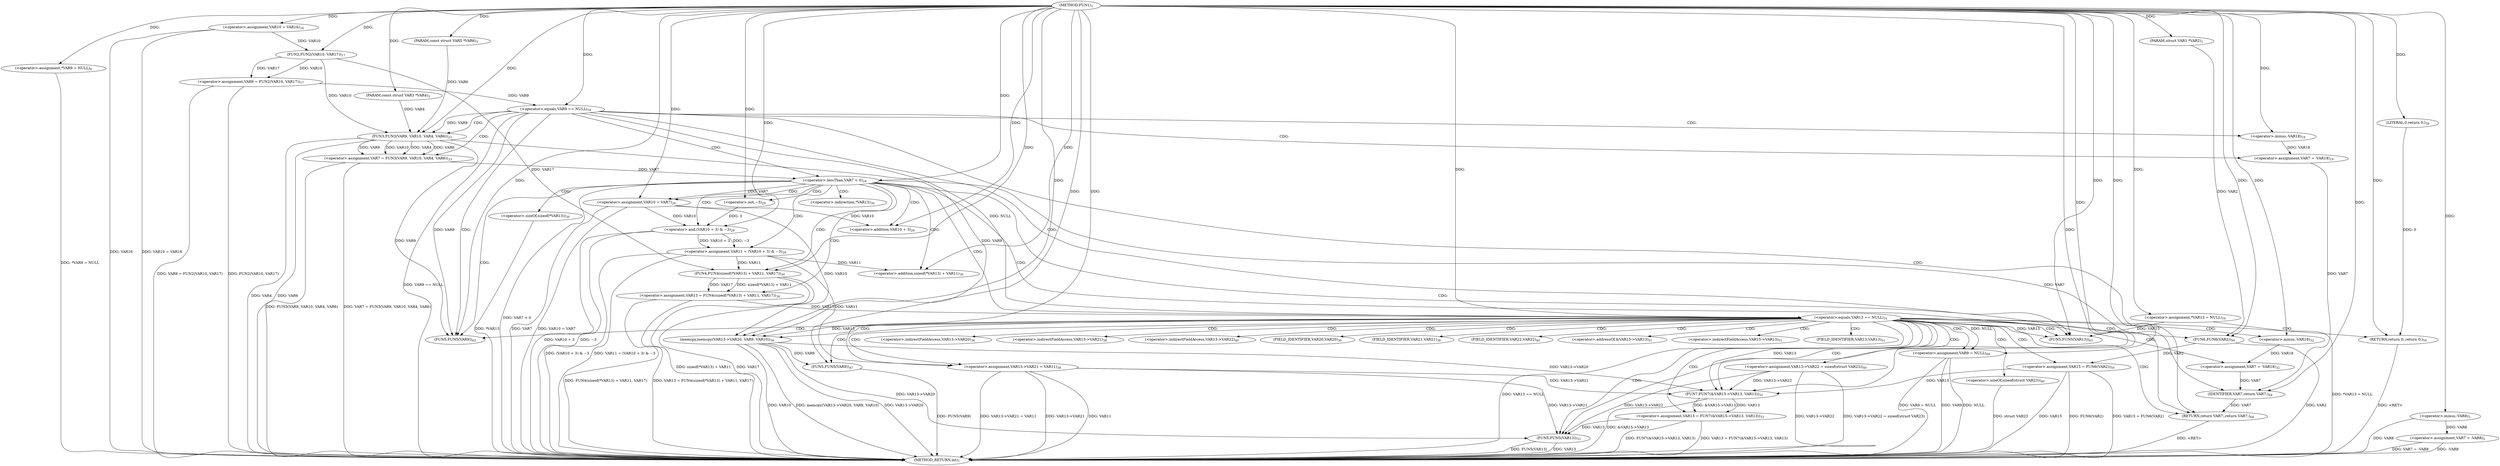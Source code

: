 digraph "FUN1" {  
"8" [label = <(METHOD,FUN1)<SUB>1</SUB>> ]
"135" [label = <(METHOD_RETURN,int)<SUB>1</SUB>> ]
"9" [label = <(PARAM,struct VAR1 *VAR2)<SUB>1</SUB>> ]
"10" [label = <(PARAM,const struct VAR3 *VAR4)<SUB>2</SUB>> ]
"11" [label = <(PARAM,const struct VAR5 *VAR6)<SUB>3</SUB>> ]
"14" [label = <(&lt;operator&gt;.assignment,VAR7 = -VAR8)<SUB>5</SUB>> ]
"19" [label = <(&lt;operator&gt;.assignment,*VAR9 = NULL)<SUB>6</SUB>> ]
"25" [label = <(&lt;operator&gt;.assignment,*VAR13 = NULL)<SUB>10</SUB>> ]
"29" [label = <(&lt;operator&gt;.assignment,VAR10 = VAR16)<SUB>16</SUB>> ]
"32" [label = <(&lt;operator&gt;.assignment,VAR9 = FUN2(VAR10, VAR17))<SUB>17</SUB>> ]
"47" [label = <(&lt;operator&gt;.assignment,VAR7 = FUN3(VAR9, VAR10, VAR4, VAR6))<SUB>23</SUB>> ]
"60" [label = <(&lt;operator&gt;.assignment,VAR10 = VAR7)<SUB>26</SUB>> ]
"63" [label = <(&lt;operator&gt;.assignment,VAR11 = (VAR10 + 3) &amp; ~3)<SUB>29</SUB>> ]
"71" [label = <(&lt;operator&gt;.assignment,VAR13 = FUN4(sizeof(*VAR13) + VAR11, VAR17))<SUB>30</SUB>> ]
"90" [label = <(memcpy,memcpy(VAR13-&gt;VAR20, VAR9, VAR10))<SUB>36</SUB>> ]
"96" [label = <(&lt;operator&gt;.assignment,VAR13-&gt;VAR21 = VAR11)<SUB>38</SUB>> ]
"101" [label = <(&lt;operator&gt;.assignment,VAR13-&gt;VAR22 = sizeof(struct VAR23))<SUB>40</SUB>> ]
"107" [label = <(FUN5,FUN5(VAR9))<SUB>47</SUB>> ]
"109" [label = <(&lt;operator&gt;.assignment,VAR9 = NULL)<SUB>48</SUB>> ]
"112" [label = <(&lt;operator&gt;.assignment,VAR15 = FUN6(VAR2))<SUB>50</SUB>> ]
"116" [label = <(&lt;operator&gt;.assignment,VAR13 = FUN7(&amp;VAR15-&gt;VAR13, VAR13))<SUB>51</SUB>> ]
"124" [label = <(FUN5,FUN5(VAR13))<SUB>53</SUB>> ]
"126" [label = <(RETURN,return 0;,return 0;)<SUB>59</SUB>> ]
"129" [label = <(FUN5,FUN5(VAR9))<SUB>62</SUB>> ]
"131" [label = <(FUN5,FUN5(VAR13))<SUB>63</SUB>> ]
"133" [label = <(RETURN,return VAR7;,return VAR7;)<SUB>64</SUB>> ]
"38" [label = <(&lt;operator&gt;.equals,VAR9 == NULL)<SUB>18</SUB>> ]
"55" [label = <(&lt;operator&gt;.lessThan,VAR7 &lt; 0)<SUB>24</SUB>> ]
"81" [label = <(&lt;operator&gt;.equals,VAR13 == NULL)<SUB>31</SUB>> ]
"127" [label = <(LITERAL,0,return 0;)<SUB>59</SUB>> ]
"134" [label = <(IDENTIFIER,VAR7,return VAR7;)<SUB>64</SUB>> ]
"16" [label = <(&lt;operator&gt;.minus,-VAR8)<SUB>5</SUB>> ]
"34" [label = <(FUN2,FUN2(VAR10, VAR17))<SUB>17</SUB>> ]
"42" [label = <(&lt;operator&gt;.assignment,VAR7 = -VAR18)<SUB>19</SUB>> ]
"49" [label = <(FUN3,FUN3(VAR9, VAR10, VAR4, VAR6))<SUB>23</SUB>> ]
"65" [label = <(&lt;operator&gt;.and,(VAR10 + 3) &amp; ~3)<SUB>29</SUB>> ]
"73" [label = <(FUN4,FUN4(sizeof(*VAR13) + VAR11, VAR17))<SUB>30</SUB>> ]
"85" [label = <(&lt;operator&gt;.assignment,VAR7 = -VAR18)<SUB>32</SUB>> ]
"105" [label = <(&lt;operator&gt;.sizeOf,sizeof(struct VAR23))<SUB>40</SUB>> ]
"114" [label = <(FUN6,FUN6(VAR2))<SUB>50</SUB>> ]
"118" [label = <(FUN7,FUN7(&amp;VAR15-&gt;VAR13, VAR13))<SUB>51</SUB>> ]
"66" [label = <(&lt;operator&gt;.addition,VAR10 + 3)<SUB>29</SUB>> ]
"69" [label = <(&lt;operator&gt;.not,~3)<SUB>29</SUB>> ]
"74" [label = <(&lt;operator&gt;.addition,sizeof(*VAR13) + VAR11)<SUB>30</SUB>> ]
"44" [label = <(&lt;operator&gt;.minus,-VAR18)<SUB>19</SUB>> ]
"75" [label = <(&lt;operator&gt;.sizeOf,sizeof(*VAR13))<SUB>30</SUB>> ]
"87" [label = <(&lt;operator&gt;.minus,-VAR18)<SUB>32</SUB>> ]
"91" [label = <(&lt;operator&gt;.indirectFieldAccess,VAR13-&gt;VAR20)<SUB>36</SUB>> ]
"97" [label = <(&lt;operator&gt;.indirectFieldAccess,VAR13-&gt;VAR21)<SUB>38</SUB>> ]
"102" [label = <(&lt;operator&gt;.indirectFieldAccess,VAR13-&gt;VAR22)<SUB>40</SUB>> ]
"93" [label = <(FIELD_IDENTIFIER,VAR20,VAR20)<SUB>36</SUB>> ]
"99" [label = <(FIELD_IDENTIFIER,VAR21,VAR21)<SUB>38</SUB>> ]
"104" [label = <(FIELD_IDENTIFIER,VAR22,VAR22)<SUB>40</SUB>> ]
"119" [label = <(&lt;operator&gt;.addressOf,&amp;VAR15-&gt;VAR13)<SUB>51</SUB>> ]
"120" [label = <(&lt;operator&gt;.indirectFieldAccess,VAR15-&gt;VAR13)<SUB>51</SUB>> ]
"76" [label = <(&lt;operator&gt;.indirection,*VAR13)<SUB>30</SUB>> ]
"122" [label = <(FIELD_IDENTIFIER,VAR13,VAR13)<SUB>51</SUB>> ]
  "126" -> "135"  [ label = "DDG: &lt;RET&gt;"] 
  "133" -> "135"  [ label = "DDG: &lt;RET&gt;"] 
  "14" -> "135"  [ label = "DDG: -VAR8"] 
  "14" -> "135"  [ label = "DDG: VAR7 = -VAR8"] 
  "19" -> "135"  [ label = "DDG: *VAR9 = NULL"] 
  "25" -> "135"  [ label = "DDG: *VAR13 = NULL"] 
  "29" -> "135"  [ label = "DDG: VAR10 = VAR16"] 
  "32" -> "135"  [ label = "DDG: FUN2(VAR10, VAR17)"] 
  "32" -> "135"  [ label = "DDG: VAR9 = FUN2(VAR10, VAR17)"] 
  "38" -> "135"  [ label = "DDG: VAR9 == NULL"] 
  "49" -> "135"  [ label = "DDG: VAR4"] 
  "49" -> "135"  [ label = "DDG: VAR6"] 
  "47" -> "135"  [ label = "DDG: FUN3(VAR9, VAR10, VAR4, VAR6)"] 
  "47" -> "135"  [ label = "DDG: VAR7 = FUN3(VAR9, VAR10, VAR4, VAR6)"] 
  "55" -> "135"  [ label = "DDG: VAR7 &lt; 0"] 
  "60" -> "135"  [ label = "DDG: VAR7"] 
  "60" -> "135"  [ label = "DDG: VAR10 = VAR7"] 
  "65" -> "135"  [ label = "DDG: VAR10 + 3"] 
  "65" -> "135"  [ label = "DDG: ~3"] 
  "63" -> "135"  [ label = "DDG: (VAR10 + 3) &amp; ~3"] 
  "63" -> "135"  [ label = "DDG: VAR11 = (VAR10 + 3) &amp; ~3"] 
  "75" -> "135"  [ label = "DDG: *VAR13"] 
  "73" -> "135"  [ label = "DDG: sizeof(*VAR13) + VAR11"] 
  "73" -> "135"  [ label = "DDG: VAR17"] 
  "71" -> "135"  [ label = "DDG: FUN4(sizeof(*VAR13) + VAR11, VAR17)"] 
  "71" -> "135"  [ label = "DDG: VAR13 = FUN4(sizeof(*VAR13) + VAR11, VAR17)"] 
  "81" -> "135"  [ label = "DDG: VAR13 == NULL"] 
  "90" -> "135"  [ label = "DDG: VAR13-&gt;VAR20"] 
  "90" -> "135"  [ label = "DDG: VAR10"] 
  "90" -> "135"  [ label = "DDG: memcpy(VAR13-&gt;VAR20, VAR9, VAR10)"] 
  "96" -> "135"  [ label = "DDG: VAR13-&gt;VAR21"] 
  "96" -> "135"  [ label = "DDG: VAR11"] 
  "96" -> "135"  [ label = "DDG: VAR13-&gt;VAR21 = VAR11"] 
  "101" -> "135"  [ label = "DDG: VAR13-&gt;VAR22"] 
  "101" -> "135"  [ label = "DDG: VAR13-&gt;VAR22 = sizeof(struct VAR23)"] 
  "107" -> "135"  [ label = "DDG: FUN5(VAR9)"] 
  "109" -> "135"  [ label = "DDG: VAR9"] 
  "109" -> "135"  [ label = "DDG: NULL"] 
  "109" -> "135"  [ label = "DDG: VAR9 = NULL"] 
  "112" -> "135"  [ label = "DDG: VAR15"] 
  "114" -> "135"  [ label = "DDG: VAR2"] 
  "112" -> "135"  [ label = "DDG: FUN6(VAR2)"] 
  "112" -> "135"  [ label = "DDG: VAR15 = FUN6(VAR2)"] 
  "118" -> "135"  [ label = "DDG: &amp;VAR15-&gt;VAR13"] 
  "116" -> "135"  [ label = "DDG: FUN7(&amp;VAR15-&gt;VAR13, VAR13)"] 
  "116" -> "135"  [ label = "DDG: VAR13 = FUN7(&amp;VAR15-&gt;VAR13, VAR13)"] 
  "124" -> "135"  [ label = "DDG: VAR13"] 
  "124" -> "135"  [ label = "DDG: FUN5(VAR13)"] 
  "105" -> "135"  [ label = "DDG: struct VAR23"] 
  "16" -> "135"  [ label = "DDG: VAR8"] 
  "29" -> "135"  [ label = "DDG: VAR16"] 
  "8" -> "9"  [ label = "DDG: "] 
  "8" -> "10"  [ label = "DDG: "] 
  "8" -> "11"  [ label = "DDG: "] 
  "16" -> "14"  [ label = "DDG: VAR8"] 
  "8" -> "19"  [ label = "DDG: "] 
  "8" -> "25"  [ label = "DDG: "] 
  "8" -> "29"  [ label = "DDG: "] 
  "34" -> "32"  [ label = "DDG: VAR10"] 
  "34" -> "32"  [ label = "DDG: VAR17"] 
  "49" -> "47"  [ label = "DDG: VAR9"] 
  "49" -> "47"  [ label = "DDG: VAR10"] 
  "49" -> "47"  [ label = "DDG: VAR4"] 
  "49" -> "47"  [ label = "DDG: VAR6"] 
  "55" -> "60"  [ label = "DDG: VAR7"] 
  "8" -> "60"  [ label = "DDG: "] 
  "65" -> "63"  [ label = "DDG: VAR10 + 3"] 
  "65" -> "63"  [ label = "DDG: ~3"] 
  "73" -> "71"  [ label = "DDG: sizeof(*VAR13) + VAR11"] 
  "73" -> "71"  [ label = "DDG: VAR17"] 
  "8" -> "96"  [ label = "DDG: "] 
  "63" -> "96"  [ label = "DDG: VAR11"] 
  "81" -> "109"  [ label = "DDG: NULL"] 
  "8" -> "109"  [ label = "DDG: "] 
  "114" -> "112"  [ label = "DDG: VAR2"] 
  "118" -> "116"  [ label = "DDG: &amp;VAR15-&gt;VAR13"] 
  "118" -> "116"  [ label = "DDG: VAR13"] 
  "127" -> "126"  [ label = "DDG: 0"] 
  "8" -> "126"  [ label = "DDG: "] 
  "134" -> "133"  [ label = "DDG: VAR7"] 
  "81" -> "90"  [ label = "DDG: VAR13"] 
  "49" -> "90"  [ label = "DDG: VAR9"] 
  "8" -> "90"  [ label = "DDG: "] 
  "60" -> "90"  [ label = "DDG: VAR10"] 
  "90" -> "107"  [ label = "DDG: VAR9"] 
  "8" -> "107"  [ label = "DDG: "] 
  "90" -> "124"  [ label = "DDG: VAR13-&gt;VAR20"] 
  "96" -> "124"  [ label = "DDG: VAR13-&gt;VAR21"] 
  "101" -> "124"  [ label = "DDG: VAR13-&gt;VAR22"] 
  "116" -> "124"  [ label = "DDG: VAR13"] 
  "8" -> "124"  [ label = "DDG: "] 
  "8" -> "127"  [ label = "DDG: "] 
  "38" -> "129"  [ label = "DDG: VAR9"] 
  "49" -> "129"  [ label = "DDG: VAR9"] 
  "8" -> "129"  [ label = "DDG: "] 
  "25" -> "131"  [ label = "DDG: VAR13"] 
  "81" -> "131"  [ label = "DDG: VAR13"] 
  "8" -> "131"  [ label = "DDG: "] 
  "55" -> "134"  [ label = "DDG: VAR7"] 
  "85" -> "134"  [ label = "DDG: VAR7"] 
  "42" -> "134"  [ label = "DDG: VAR7"] 
  "8" -> "134"  [ label = "DDG: "] 
  "8" -> "16"  [ label = "DDG: "] 
  "29" -> "34"  [ label = "DDG: VAR10"] 
  "8" -> "34"  [ label = "DDG: "] 
  "32" -> "38"  [ label = "DDG: VAR9"] 
  "8" -> "38"  [ label = "DDG: "] 
  "44" -> "42"  [ label = "DDG: VAR18"] 
  "38" -> "49"  [ label = "DDG: VAR9"] 
  "8" -> "49"  [ label = "DDG: "] 
  "34" -> "49"  [ label = "DDG: VAR10"] 
  "10" -> "49"  [ label = "DDG: VAR4"] 
  "11" -> "49"  [ label = "DDG: VAR6"] 
  "47" -> "55"  [ label = "DDG: VAR7"] 
  "8" -> "55"  [ label = "DDG: "] 
  "60" -> "65"  [ label = "DDG: VAR10"] 
  "8" -> "65"  [ label = "DDG: "] 
  "69" -> "65"  [ label = "DDG: 3"] 
  "63" -> "73"  [ label = "DDG: VAR11"] 
  "8" -> "73"  [ label = "DDG: "] 
  "34" -> "73"  [ label = "DDG: VAR17"] 
  "71" -> "81"  [ label = "DDG: VAR13"] 
  "8" -> "81"  [ label = "DDG: "] 
  "38" -> "81"  [ label = "DDG: NULL"] 
  "87" -> "85"  [ label = "DDG: VAR18"] 
  "9" -> "114"  [ label = "DDG: VAR2"] 
  "8" -> "114"  [ label = "DDG: "] 
  "112" -> "118"  [ label = "DDG: VAR15"] 
  "81" -> "118"  [ label = "DDG: VAR13"] 
  "90" -> "118"  [ label = "DDG: VAR13-&gt;VAR20"] 
  "96" -> "118"  [ label = "DDG: VAR13-&gt;VAR21"] 
  "101" -> "118"  [ label = "DDG: VAR13-&gt;VAR22"] 
  "8" -> "118"  [ label = "DDG: "] 
  "60" -> "66"  [ label = "DDG: VAR10"] 
  "8" -> "66"  [ label = "DDG: "] 
  "8" -> "69"  [ label = "DDG: "] 
  "63" -> "74"  [ label = "DDG: VAR11"] 
  "8" -> "74"  [ label = "DDG: "] 
  "8" -> "44"  [ label = "DDG: "] 
  "8" -> "87"  [ label = "DDG: "] 
  "38" -> "47"  [ label = "CDG: "] 
  "38" -> "49"  [ label = "CDG: "] 
  "38" -> "42"  [ label = "CDG: "] 
  "38" -> "131"  [ label = "CDG: "] 
  "38" -> "129"  [ label = "CDG: "] 
  "38" -> "44"  [ label = "CDG: "] 
  "38" -> "55"  [ label = "CDG: "] 
  "38" -> "133"  [ label = "CDG: "] 
  "55" -> "60"  [ label = "CDG: "] 
  "55" -> "73"  [ label = "CDG: "] 
  "55" -> "66"  [ label = "CDG: "] 
  "55" -> "75"  [ label = "CDG: "] 
  "55" -> "81"  [ label = "CDG: "] 
  "55" -> "131"  [ label = "CDG: "] 
  "55" -> "69"  [ label = "CDG: "] 
  "55" -> "74"  [ label = "CDG: "] 
  "55" -> "76"  [ label = "CDG: "] 
  "55" -> "65"  [ label = "CDG: "] 
  "55" -> "129"  [ label = "CDG: "] 
  "55" -> "71"  [ label = "CDG: "] 
  "55" -> "63"  [ label = "CDG: "] 
  "55" -> "133"  [ label = "CDG: "] 
  "81" -> "107"  [ label = "CDG: "] 
  "81" -> "96"  [ label = "CDG: "] 
  "81" -> "120"  [ label = "CDG: "] 
  "81" -> "116"  [ label = "CDG: "] 
  "81" -> "122"  [ label = "CDG: "] 
  "81" -> "99"  [ label = "CDG: "] 
  "81" -> "102"  [ label = "CDG: "] 
  "81" -> "114"  [ label = "CDG: "] 
  "81" -> "131"  [ label = "CDG: "] 
  "81" -> "85"  [ label = "CDG: "] 
  "81" -> "104"  [ label = "CDG: "] 
  "81" -> "119"  [ label = "CDG: "] 
  "81" -> "87"  [ label = "CDG: "] 
  "81" -> "97"  [ label = "CDG: "] 
  "81" -> "91"  [ label = "CDG: "] 
  "81" -> "112"  [ label = "CDG: "] 
  "81" -> "129"  [ label = "CDG: "] 
  "81" -> "93"  [ label = "CDG: "] 
  "81" -> "101"  [ label = "CDG: "] 
  "81" -> "90"  [ label = "CDG: "] 
  "81" -> "126"  [ label = "CDG: "] 
  "81" -> "105"  [ label = "CDG: "] 
  "81" -> "118"  [ label = "CDG: "] 
  "81" -> "124"  [ label = "CDG: "] 
  "81" -> "109"  [ label = "CDG: "] 
  "81" -> "133"  [ label = "CDG: "] 
}

